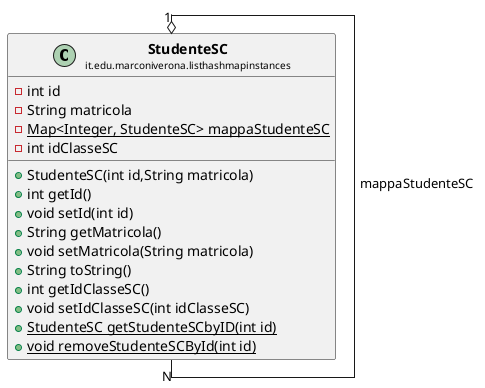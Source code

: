 @startuml

skinparam svgLinkTarget _parent
skinparam linetype ortho
set namespaceSeparator none
class "<b><size:14>StudenteSC</b>\n<size:10>it.edu.marconiverona.listhashmapinstances" as it.edu.marconiverona.listhashmapinstances.StudenteSC  [[../../../../it/edu/marconiverona/listhashmapinstances/StudenteSC.html{it.edu.marconiverona.listhashmapinstances.StudenteSC}]] {
-int id
-String matricola
{static} -Map<Integer, StudenteSC> mappaStudenteSC
-int idClasseSC
+StudenteSC(int id,String matricola)
+int getId()
+void setId(int id)
+String getMatricola()
+void setMatricola(String matricola)
+String toString()
+int getIdClasseSC()
+void setIdClasseSC(int idClasseSC)
{static} +StudenteSC getStudenteSCbyID(int id)
{static} +void removeStudenteSCById(int id)
}



it.edu.marconiverona.listhashmapinstances.StudenteSC "1" o-d- "N" it.edu.marconiverona.listhashmapinstances.StudenteSC: "mappaStudenteSC"


@enduml
